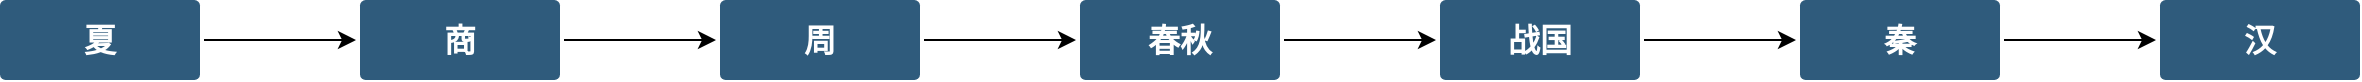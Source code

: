 <mxfile version="20.8.23" type="github">
  <diagram id="6a731a19-8d31-9384-78a2-239565b7b9f0" name="Page-1">
    <mxGraphModel dx="1266" dy="661" grid="1" gridSize="10" guides="1" tooltips="1" connect="1" arrows="1" fold="1" page="1" pageScale="1" pageWidth="1169" pageHeight="827" background="none" math="0" shadow="0">
      <root>
        <mxCell id="0" />
        <mxCell id="1" parent="0" />
        <mxCell id="U_5UaRCAsPwG7vACrCzl-1781" value="" style="edgeStyle=orthogonalEdgeStyle;rounded=0;orthogonalLoop=1;jettySize=auto;html=1;" edge="1" parent="1" source="U_5UaRCAsPwG7vACrCzl-1779" target="U_5UaRCAsPwG7vACrCzl-1780">
          <mxGeometry relative="1" as="geometry" />
        </mxCell>
        <mxCell id="U_5UaRCAsPwG7vACrCzl-1779" value="夏" style="rounded=1;whiteSpace=wrap;html=1;shadow=0;labelBackgroundColor=none;strokeColor=none;strokeWidth=3;fillColor=#2F5B7C;fontFamily=Helvetica;fontSize=16;fontColor=#FFFFFF;align=center;fontStyle=1;spacing=5;arcSize=7;perimeterSpacing=2;" vertex="1" parent="1">
          <mxGeometry x="160" y="120" width="100" height="40" as="geometry" />
        </mxCell>
        <mxCell id="U_5UaRCAsPwG7vACrCzl-1786" value="" style="edgeStyle=orthogonalEdgeStyle;rounded=0;orthogonalLoop=1;jettySize=auto;html=1;" edge="1" parent="1" source="U_5UaRCAsPwG7vACrCzl-1780" target="U_5UaRCAsPwG7vACrCzl-1785">
          <mxGeometry relative="1" as="geometry" />
        </mxCell>
        <mxCell id="U_5UaRCAsPwG7vACrCzl-1780" value="商" style="rounded=1;whiteSpace=wrap;html=1;shadow=0;labelBackgroundColor=none;strokeColor=none;strokeWidth=3;fillColor=#2F5B7C;fontFamily=Helvetica;fontSize=16;fontColor=#FFFFFF;align=center;fontStyle=1;spacing=5;arcSize=7;perimeterSpacing=2;" vertex="1" parent="1">
          <mxGeometry x="340" y="120" width="100" height="40" as="geometry" />
        </mxCell>
        <mxCell id="U_5UaRCAsPwG7vACrCzl-1788" value="" style="edgeStyle=orthogonalEdgeStyle;rounded=0;orthogonalLoop=1;jettySize=auto;html=1;" edge="1" parent="1" source="U_5UaRCAsPwG7vACrCzl-1785" target="U_5UaRCAsPwG7vACrCzl-1787">
          <mxGeometry relative="1" as="geometry" />
        </mxCell>
        <mxCell id="U_5UaRCAsPwG7vACrCzl-1785" value="周" style="rounded=1;whiteSpace=wrap;html=1;shadow=0;labelBackgroundColor=none;strokeColor=none;strokeWidth=3;fillColor=#2F5B7C;fontFamily=Helvetica;fontSize=16;fontColor=#FFFFFF;align=center;fontStyle=1;spacing=5;arcSize=7;perimeterSpacing=2;" vertex="1" parent="1">
          <mxGeometry x="520" y="120" width="100" height="40" as="geometry" />
        </mxCell>
        <mxCell id="U_5UaRCAsPwG7vACrCzl-1790" value="" style="edgeStyle=orthogonalEdgeStyle;rounded=0;orthogonalLoop=1;jettySize=auto;html=1;" edge="1" parent="1" source="U_5UaRCAsPwG7vACrCzl-1787" target="U_5UaRCAsPwG7vACrCzl-1789">
          <mxGeometry relative="1" as="geometry" />
        </mxCell>
        <mxCell id="U_5UaRCAsPwG7vACrCzl-1787" value="春秋" style="rounded=1;whiteSpace=wrap;html=1;shadow=0;labelBackgroundColor=none;strokeColor=none;strokeWidth=3;fillColor=#2F5B7C;fontFamily=Helvetica;fontSize=16;fontColor=#FFFFFF;align=center;fontStyle=1;spacing=5;arcSize=7;perimeterSpacing=2;" vertex="1" parent="1">
          <mxGeometry x="700" y="120" width="100" height="40" as="geometry" />
        </mxCell>
        <mxCell id="U_5UaRCAsPwG7vACrCzl-1792" value="" style="edgeStyle=orthogonalEdgeStyle;rounded=0;orthogonalLoop=1;jettySize=auto;html=1;" edge="1" parent="1" source="U_5UaRCAsPwG7vACrCzl-1789" target="U_5UaRCAsPwG7vACrCzl-1791">
          <mxGeometry relative="1" as="geometry" />
        </mxCell>
        <mxCell id="U_5UaRCAsPwG7vACrCzl-1789" value="战国" style="rounded=1;whiteSpace=wrap;html=1;shadow=0;labelBackgroundColor=none;strokeColor=none;strokeWidth=3;fillColor=#2F5B7C;fontFamily=Helvetica;fontSize=16;fontColor=#FFFFFF;align=center;fontStyle=1;spacing=5;arcSize=7;perimeterSpacing=2;" vertex="1" parent="1">
          <mxGeometry x="880" y="120" width="100" height="40" as="geometry" />
        </mxCell>
        <mxCell id="U_5UaRCAsPwG7vACrCzl-1796" value="" style="edgeStyle=orthogonalEdgeStyle;rounded=0;orthogonalLoop=1;jettySize=auto;html=1;" edge="1" parent="1" source="U_5UaRCAsPwG7vACrCzl-1791" target="U_5UaRCAsPwG7vACrCzl-1795">
          <mxGeometry relative="1" as="geometry" />
        </mxCell>
        <mxCell id="U_5UaRCAsPwG7vACrCzl-1791" value="秦" style="rounded=1;whiteSpace=wrap;html=1;shadow=0;labelBackgroundColor=none;strokeColor=none;strokeWidth=3;fillColor=#2F5B7C;fontFamily=Helvetica;fontSize=16;fontColor=#FFFFFF;align=center;fontStyle=1;spacing=5;arcSize=7;perimeterSpacing=2;" vertex="1" parent="1">
          <mxGeometry x="1060" y="120" width="100" height="40" as="geometry" />
        </mxCell>
        <mxCell id="U_5UaRCAsPwG7vACrCzl-1795" value="汉" style="rounded=1;whiteSpace=wrap;html=1;shadow=0;labelBackgroundColor=none;strokeColor=none;strokeWidth=3;fillColor=#2F5B7C;fontFamily=Helvetica;fontSize=16;fontColor=#FFFFFF;align=center;fontStyle=1;spacing=5;arcSize=7;perimeterSpacing=2;" vertex="1" parent="1">
          <mxGeometry x="1240" y="120" width="100" height="40" as="geometry" />
        </mxCell>
      </root>
    </mxGraphModel>
  </diagram>
</mxfile>
